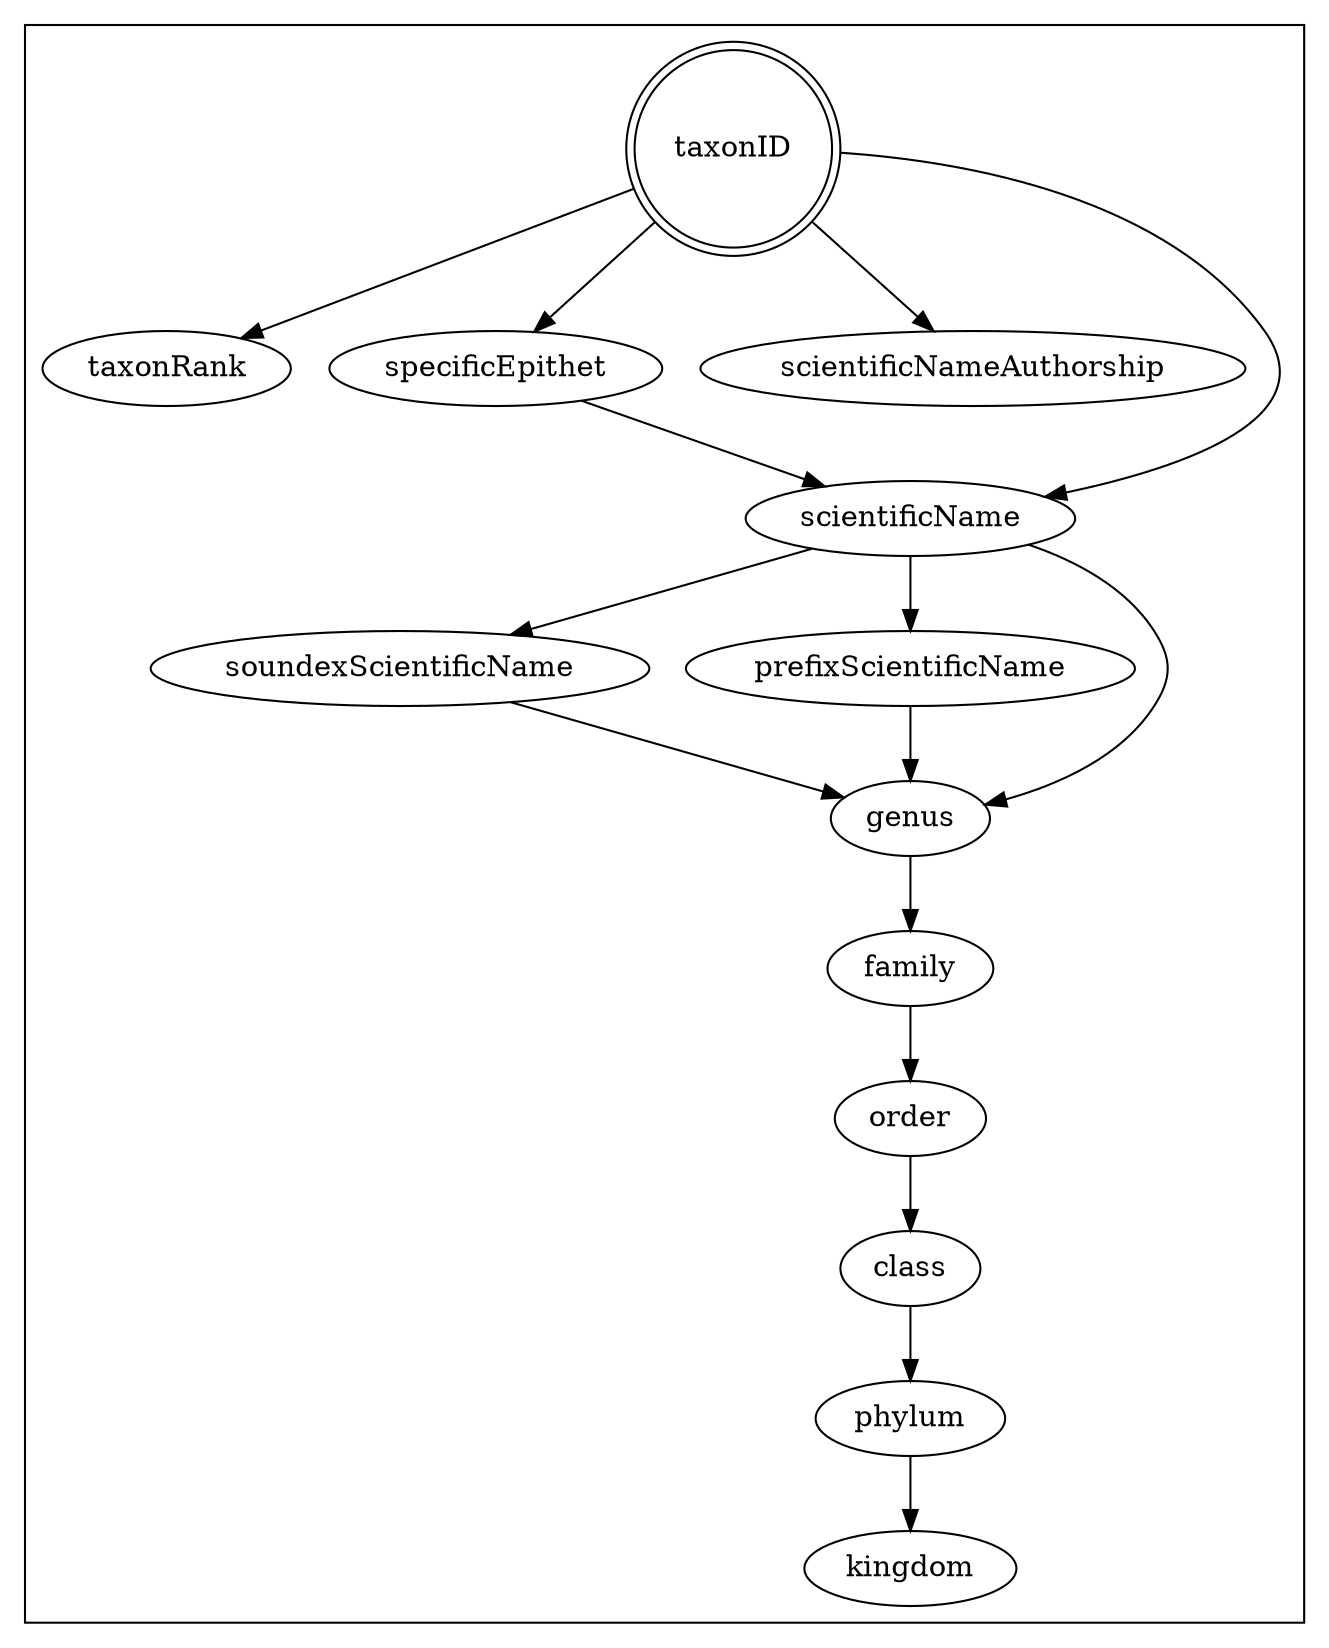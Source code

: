 strict digraph "simple-linnaean" {
  subgraph clusterNetwork {
    "taxonID" [ label = "taxonID"  shape = doublecircle  ]
    "taxonRank" [ label = "taxonRank"  ]
    "specificEpithet" [ label = "specificEpithet"  ]
    "scientificNameAuthorship" [ label = "scientificNameAuthorship"  ]
    "scientificName" [ label = "scientificName"  ]
    "soundexScientificName" [ label = "soundexScientificName"  ]
    "prefixScientificName" [ label = "prefixScientificName"  ]
    "genus" [ label = "genus"  ]
    "family" [ label = "family"  ]
    "order" [ label = "order"  ]
    "class" [ label = "class"  ]
    "phylum" [ label = "phylum"  ]
    "kingdom" [ label = "kingdom"  ]
    "taxonID" -> "scientificName"
    "taxonID" -> "taxonRank"
    "taxonID" -> "specificEpithet"
    "taxonID" -> "scientificNameAuthorship"
    "scientificName" -> "genus"
    "scientificName" -> "soundexScientificName"
    "scientificName" -> "prefixScientificName"
    "specificEpithet" -> "scientificName"
    "genus" -> "family"
    "soundexScientificName" -> "genus"
    "prefixScientificName" -> "genus"
    "family" -> "order"
    "order" -> "class"
    "class" -> "phylum"
    "phylum" -> "kingdom"
  }
}